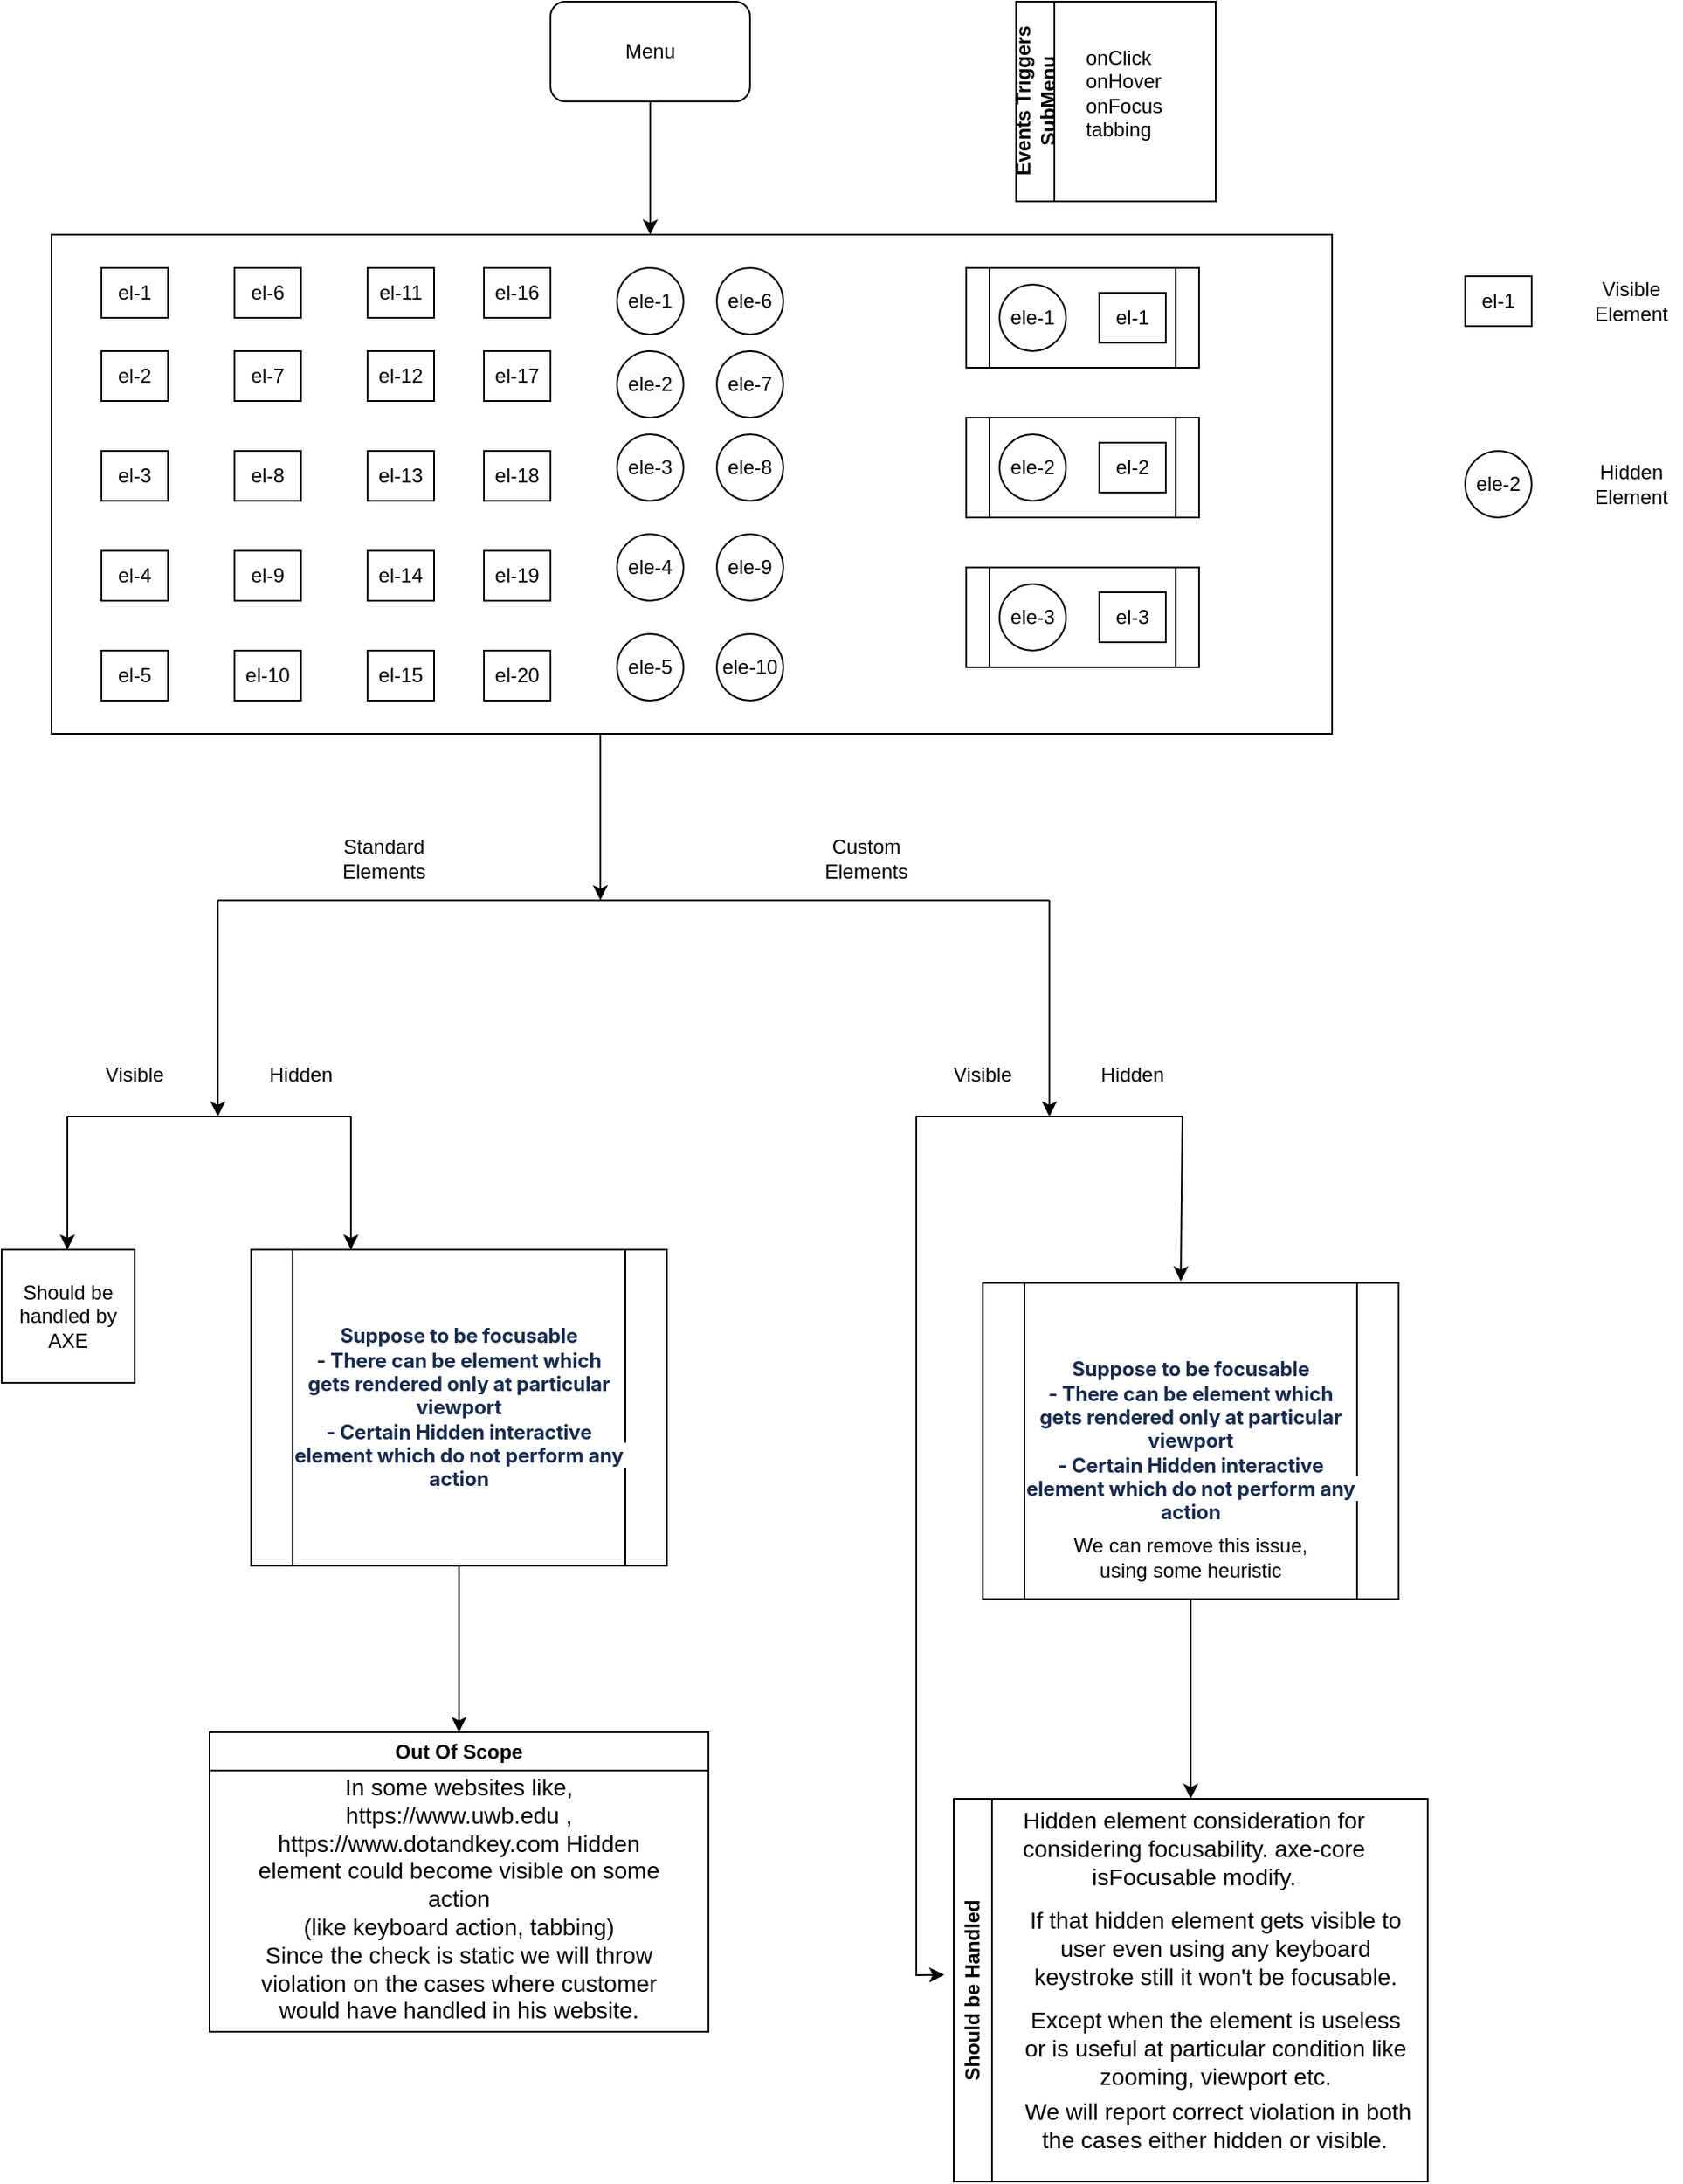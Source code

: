 <mxfile version="24.7.12">
  <diagram name="Page-1" id="l-ETJbcsDgH-JZ50vm04">
    <mxGraphModel dx="2021" dy="640" grid="1" gridSize="10" guides="1" tooltips="1" connect="1" arrows="1" fold="1" page="1" pageScale="1" pageWidth="827" pageHeight="1169" math="0" shadow="0">
      <root>
        <mxCell id="0" />
        <mxCell id="1" parent="0" />
        <mxCell id="Xx8nzj9-rgHDrto7Z6nj-1" value="Menu" style="rounded=1;whiteSpace=wrap;html=1;" parent="1" vertex="1">
          <mxGeometry x="320" y="20" width="120" height="60" as="geometry" />
        </mxCell>
        <mxCell id="Xx8nzj9-rgHDrto7Z6nj-3" value="Events Triggers SubMenu" style="swimlane;horizontal=0;whiteSpace=wrap;html=1;" parent="1" vertex="1">
          <mxGeometry x="600" y="20" width="120" height="120" as="geometry" />
        </mxCell>
        <mxCell id="Xx8nzj9-rgHDrto7Z6nj-6" value="onClick&lt;div&gt;onHover&lt;/div&gt;&lt;div&gt;onFocus&lt;/div&gt;&lt;div&gt;tabbing&lt;/div&gt;" style="text;html=1;whiteSpace=wrap;overflow=hidden;rounded=0;" parent="Xx8nzj9-rgHDrto7Z6nj-3" vertex="1">
          <mxGeometry x="40" y="20" width="150" height="100" as="geometry" />
        </mxCell>
        <mxCell id="Xx8nzj9-rgHDrto7Z6nj-7" value="" style="endArrow=classic;html=1;rounded=0;exitX=0.5;exitY=1;exitDx=0;exitDy=0;" parent="1" source="Xx8nzj9-rgHDrto7Z6nj-1" edge="1">
          <mxGeometry width="50" height="50" relative="1" as="geometry">
            <mxPoint x="390" y="360" as="sourcePoint" />
            <mxPoint x="380" y="160" as="targetPoint" />
          </mxGeometry>
        </mxCell>
        <mxCell id="Xx8nzj9-rgHDrto7Z6nj-8" value="" style="rounded=0;whiteSpace=wrap;html=1;" parent="1" vertex="1">
          <mxGeometry x="20" y="160" width="770" height="300" as="geometry" />
        </mxCell>
        <mxCell id="Xx8nzj9-rgHDrto7Z6nj-9" value="el-1" style="rounded=0;whiteSpace=wrap;html=1;" parent="1" vertex="1">
          <mxGeometry x="50" y="180" width="40" height="30" as="geometry" />
        </mxCell>
        <mxCell id="Xx8nzj9-rgHDrto7Z6nj-10" value="el-2" style="rounded=0;whiteSpace=wrap;html=1;" parent="1" vertex="1">
          <mxGeometry x="50" y="230" width="40" height="30" as="geometry" />
        </mxCell>
        <mxCell id="Xx8nzj9-rgHDrto7Z6nj-11" value="el-3" style="rounded=0;whiteSpace=wrap;html=1;" parent="1" vertex="1">
          <mxGeometry x="50" y="290" width="40" height="30" as="geometry" />
        </mxCell>
        <mxCell id="Xx8nzj9-rgHDrto7Z6nj-12" value="el-4" style="rounded=0;whiteSpace=wrap;html=1;" parent="1" vertex="1">
          <mxGeometry x="50" y="350" width="40" height="30" as="geometry" />
        </mxCell>
        <mxCell id="Xx8nzj9-rgHDrto7Z6nj-13" value="el-5" style="rounded=0;whiteSpace=wrap;html=1;" parent="1" vertex="1">
          <mxGeometry x="50" y="410" width="40" height="30" as="geometry" />
        </mxCell>
        <mxCell id="Xx8nzj9-rgHDrto7Z6nj-14" value="el-6" style="rounded=0;whiteSpace=wrap;html=1;" parent="1" vertex="1">
          <mxGeometry x="130" y="180" width="40" height="30" as="geometry" />
        </mxCell>
        <mxCell id="Xx8nzj9-rgHDrto7Z6nj-15" value="el-7" style="rounded=0;whiteSpace=wrap;html=1;" parent="1" vertex="1">
          <mxGeometry x="130" y="230" width="40" height="30" as="geometry" />
        </mxCell>
        <mxCell id="Xx8nzj9-rgHDrto7Z6nj-16" value="el-8" style="rounded=0;whiteSpace=wrap;html=1;" parent="1" vertex="1">
          <mxGeometry x="130" y="290" width="40" height="30" as="geometry" />
        </mxCell>
        <mxCell id="Xx8nzj9-rgHDrto7Z6nj-17" value="el-9" style="rounded=0;whiteSpace=wrap;html=1;" parent="1" vertex="1">
          <mxGeometry x="130" y="350" width="40" height="30" as="geometry" />
        </mxCell>
        <mxCell id="Xx8nzj9-rgHDrto7Z6nj-18" value="el-10" style="rounded=0;whiteSpace=wrap;html=1;" parent="1" vertex="1">
          <mxGeometry x="130" y="410" width="40" height="30" as="geometry" />
        </mxCell>
        <mxCell id="Xx8nzj9-rgHDrto7Z6nj-19" value="el-11" style="rounded=0;whiteSpace=wrap;html=1;" parent="1" vertex="1">
          <mxGeometry x="210" y="180" width="40" height="30" as="geometry" />
        </mxCell>
        <mxCell id="Xx8nzj9-rgHDrto7Z6nj-20" value="el-12" style="rounded=0;whiteSpace=wrap;html=1;" parent="1" vertex="1">
          <mxGeometry x="210" y="230" width="40" height="30" as="geometry" />
        </mxCell>
        <mxCell id="Xx8nzj9-rgHDrto7Z6nj-21" value="el-13" style="rounded=0;whiteSpace=wrap;html=1;" parent="1" vertex="1">
          <mxGeometry x="210" y="290" width="40" height="30" as="geometry" />
        </mxCell>
        <mxCell id="Xx8nzj9-rgHDrto7Z6nj-22" value="el-14" style="rounded=0;whiteSpace=wrap;html=1;" parent="1" vertex="1">
          <mxGeometry x="210" y="350" width="40" height="30" as="geometry" />
        </mxCell>
        <mxCell id="Xx8nzj9-rgHDrto7Z6nj-23" value="el-15" style="rounded=0;whiteSpace=wrap;html=1;" parent="1" vertex="1">
          <mxGeometry x="210" y="410" width="40" height="30" as="geometry" />
        </mxCell>
        <mxCell id="Xx8nzj9-rgHDrto7Z6nj-24" value="el-16" style="rounded=0;whiteSpace=wrap;html=1;" parent="1" vertex="1">
          <mxGeometry x="280" y="180" width="40" height="30" as="geometry" />
        </mxCell>
        <mxCell id="Xx8nzj9-rgHDrto7Z6nj-25" value="el-17" style="rounded=0;whiteSpace=wrap;html=1;" parent="1" vertex="1">
          <mxGeometry x="280" y="230" width="40" height="30" as="geometry" />
        </mxCell>
        <mxCell id="Xx8nzj9-rgHDrto7Z6nj-26" value="el-18" style="rounded=0;whiteSpace=wrap;html=1;" parent="1" vertex="1">
          <mxGeometry x="280" y="290" width="40" height="30" as="geometry" />
        </mxCell>
        <mxCell id="Xx8nzj9-rgHDrto7Z6nj-27" value="el-19" style="rounded=0;whiteSpace=wrap;html=1;" parent="1" vertex="1">
          <mxGeometry x="280" y="350" width="40" height="30" as="geometry" />
        </mxCell>
        <mxCell id="Xx8nzj9-rgHDrto7Z6nj-28" value="el-20" style="rounded=0;whiteSpace=wrap;html=1;" parent="1" vertex="1">
          <mxGeometry x="280" y="410" width="40" height="30" as="geometry" />
        </mxCell>
        <mxCell id="Xx8nzj9-rgHDrto7Z6nj-29" value="ele-1" style="ellipse;whiteSpace=wrap;html=1;aspect=fixed;" parent="1" vertex="1">
          <mxGeometry x="360" y="180" width="40" height="40" as="geometry" />
        </mxCell>
        <mxCell id="Xx8nzj9-rgHDrto7Z6nj-30" value="&lt;span style=&quot;color: rgb(0, 0, 0); font-family: Helvetica; font-size: 12px; font-style: normal; font-variant-ligatures: normal; font-variant-caps: normal; font-weight: 400; letter-spacing: normal; orphans: 2; text-align: center; text-indent: 0px; text-transform: none; widows: 2; word-spacing: 0px; -webkit-text-stroke-width: 0px; white-space: normal; background-color: rgb(251, 251, 251); text-decoration-thickness: initial; text-decoration-style: initial; text-decoration-color: initial; display: inline !important; float: none;&quot;&gt;ele-2&lt;/span&gt;" style="ellipse;whiteSpace=wrap;html=1;aspect=fixed;" parent="1" vertex="1">
          <mxGeometry x="360" y="230" width="40" height="40" as="geometry" />
        </mxCell>
        <mxCell id="Xx8nzj9-rgHDrto7Z6nj-31" value="ele-3" style="ellipse;whiteSpace=wrap;html=1;aspect=fixed;" parent="1" vertex="1">
          <mxGeometry x="360" y="280" width="40" height="40" as="geometry" />
        </mxCell>
        <mxCell id="Xx8nzj9-rgHDrto7Z6nj-32" value="ele-4" style="ellipse;whiteSpace=wrap;html=1;aspect=fixed;" parent="1" vertex="1">
          <mxGeometry x="360" y="340" width="40" height="40" as="geometry" />
        </mxCell>
        <mxCell id="Xx8nzj9-rgHDrto7Z6nj-33" value="ele-5" style="ellipse;whiteSpace=wrap;html=1;aspect=fixed;" parent="1" vertex="1">
          <mxGeometry x="360" y="400" width="40" height="40" as="geometry" />
        </mxCell>
        <mxCell id="Xx8nzj9-rgHDrto7Z6nj-35" value="ele-6" style="ellipse;whiteSpace=wrap;html=1;aspect=fixed;" parent="1" vertex="1">
          <mxGeometry x="420" y="180" width="40" height="40" as="geometry" />
        </mxCell>
        <mxCell id="Xx8nzj9-rgHDrto7Z6nj-36" value="ele-7" style="ellipse;whiteSpace=wrap;html=1;aspect=fixed;" parent="1" vertex="1">
          <mxGeometry x="420" y="230" width="40" height="40" as="geometry" />
        </mxCell>
        <mxCell id="Xx8nzj9-rgHDrto7Z6nj-37" value="ele-8" style="ellipse;whiteSpace=wrap;html=1;aspect=fixed;" parent="1" vertex="1">
          <mxGeometry x="420" y="280" width="40" height="40" as="geometry" />
        </mxCell>
        <mxCell id="Xx8nzj9-rgHDrto7Z6nj-38" value="ele-9" style="ellipse;whiteSpace=wrap;html=1;aspect=fixed;" parent="1" vertex="1">
          <mxGeometry x="420" y="340" width="40" height="40" as="geometry" />
        </mxCell>
        <mxCell id="Xx8nzj9-rgHDrto7Z6nj-39" value="ele-10" style="ellipse;whiteSpace=wrap;html=1;aspect=fixed;" parent="1" vertex="1">
          <mxGeometry x="420" y="400" width="40" height="40" as="geometry" />
        </mxCell>
        <mxCell id="Xx8nzj9-rgHDrto7Z6nj-40" value="" style="shape=process;whiteSpace=wrap;html=1;backgroundOutline=1;" parent="1" vertex="1">
          <mxGeometry x="570" y="180" width="140" height="60" as="geometry" />
        </mxCell>
        <mxCell id="Xx8nzj9-rgHDrto7Z6nj-41" value="" style="shape=process;whiteSpace=wrap;html=1;backgroundOutline=1;" parent="1" vertex="1">
          <mxGeometry x="570" y="270" width="140" height="60" as="geometry" />
        </mxCell>
        <mxCell id="Xx8nzj9-rgHDrto7Z6nj-42" value="" style="shape=process;whiteSpace=wrap;html=1;backgroundOutline=1;" parent="1" vertex="1">
          <mxGeometry x="570" y="360" width="140" height="60" as="geometry" />
        </mxCell>
        <mxCell id="Xx8nzj9-rgHDrto7Z6nj-43" value="ele-1" style="ellipse;whiteSpace=wrap;html=1;aspect=fixed;" parent="1" vertex="1">
          <mxGeometry x="590" y="190" width="40" height="40" as="geometry" />
        </mxCell>
        <mxCell id="Xx8nzj9-rgHDrto7Z6nj-44" value="ele-2" style="ellipse;whiteSpace=wrap;html=1;aspect=fixed;" parent="1" vertex="1">
          <mxGeometry x="590" y="280" width="40" height="40" as="geometry" />
        </mxCell>
        <mxCell id="Xx8nzj9-rgHDrto7Z6nj-45" value="ele-3" style="ellipse;whiteSpace=wrap;html=1;aspect=fixed;" parent="1" vertex="1">
          <mxGeometry x="590" y="370" width="40" height="40" as="geometry" />
        </mxCell>
        <mxCell id="Xx8nzj9-rgHDrto7Z6nj-46" value="el-1" style="rounded=0;whiteSpace=wrap;html=1;" parent="1" vertex="1">
          <mxGeometry x="650" y="195" width="40" height="30" as="geometry" />
        </mxCell>
        <mxCell id="Xx8nzj9-rgHDrto7Z6nj-47" value="el-2" style="rounded=0;whiteSpace=wrap;html=1;" parent="1" vertex="1">
          <mxGeometry x="650" y="285" width="40" height="30" as="geometry" />
        </mxCell>
        <mxCell id="Xx8nzj9-rgHDrto7Z6nj-48" value="el-3" style="rounded=0;whiteSpace=wrap;html=1;" parent="1" vertex="1">
          <mxGeometry x="650" y="375" width="40" height="30" as="geometry" />
        </mxCell>
        <mxCell id="Xx8nzj9-rgHDrto7Z6nj-49" value="el-1" style="rounded=0;whiteSpace=wrap;html=1;" parent="1" vertex="1">
          <mxGeometry x="870" y="185" width="40" height="30" as="geometry" />
        </mxCell>
        <mxCell id="Xx8nzj9-rgHDrto7Z6nj-50" value="&lt;span style=&quot;color: rgb(0, 0, 0); font-family: Helvetica; font-size: 12px; font-style: normal; font-variant-ligatures: normal; font-variant-caps: normal; font-weight: 400; letter-spacing: normal; orphans: 2; text-align: center; text-indent: 0px; text-transform: none; widows: 2; word-spacing: 0px; -webkit-text-stroke-width: 0px; white-space: normal; background-color: rgb(251, 251, 251); text-decoration-thickness: initial; text-decoration-style: initial; text-decoration-color: initial; display: inline !important; float: none;&quot;&gt;ele-2&lt;/span&gt;" style="ellipse;whiteSpace=wrap;html=1;aspect=fixed;" parent="1" vertex="1">
          <mxGeometry x="870" y="290" width="40" height="40" as="geometry" />
        </mxCell>
        <mxCell id="Xx8nzj9-rgHDrto7Z6nj-51" value="Visible Element" style="text;html=1;align=center;verticalAlign=middle;whiteSpace=wrap;rounded=0;" parent="1" vertex="1">
          <mxGeometry x="940" y="185" width="60" height="30" as="geometry" />
        </mxCell>
        <mxCell id="Xx8nzj9-rgHDrto7Z6nj-52" value="Hidden Element" style="text;html=1;align=center;verticalAlign=middle;whiteSpace=wrap;rounded=0;" parent="1" vertex="1">
          <mxGeometry x="940" y="295" width="60" height="30" as="geometry" />
        </mxCell>
        <mxCell id="Xx8nzj9-rgHDrto7Z6nj-53" value="" style="endArrow=classic;html=1;rounded=0;" parent="1" edge="1">
          <mxGeometry width="50" height="50" relative="1" as="geometry">
            <mxPoint x="350" y="460" as="sourcePoint" />
            <mxPoint x="350" y="560" as="targetPoint" />
          </mxGeometry>
        </mxCell>
        <mxCell id="Xx8nzj9-rgHDrto7Z6nj-54" value="" style="endArrow=none;html=1;rounded=0;" parent="1" edge="1">
          <mxGeometry width="50" height="50" relative="1" as="geometry">
            <mxPoint x="120" y="560" as="sourcePoint" />
            <mxPoint x="620" y="560" as="targetPoint" />
          </mxGeometry>
        </mxCell>
        <mxCell id="Xx8nzj9-rgHDrto7Z6nj-55" value="" style="endArrow=classic;html=1;rounded=0;" parent="1" edge="1">
          <mxGeometry width="50" height="50" relative="1" as="geometry">
            <mxPoint x="120" y="560" as="sourcePoint" />
            <mxPoint x="120" y="690" as="targetPoint" />
          </mxGeometry>
        </mxCell>
        <mxCell id="Xx8nzj9-rgHDrto7Z6nj-56" value="" style="endArrow=classic;html=1;rounded=0;" parent="1" edge="1">
          <mxGeometry width="50" height="50" relative="1" as="geometry">
            <mxPoint x="620" y="560" as="sourcePoint" />
            <mxPoint x="620" y="690" as="targetPoint" />
          </mxGeometry>
        </mxCell>
        <mxCell id="Xx8nzj9-rgHDrto7Z6nj-58" value="" style="endArrow=none;html=1;rounded=0;" parent="1" edge="1">
          <mxGeometry width="50" height="50" relative="1" as="geometry">
            <mxPoint x="30" y="690" as="sourcePoint" />
            <mxPoint x="200" y="690" as="targetPoint" />
          </mxGeometry>
        </mxCell>
        <mxCell id="Xx8nzj9-rgHDrto7Z6nj-59" value="" style="endArrow=none;html=1;rounded=0;" parent="1" edge="1">
          <mxGeometry width="50" height="50" relative="1" as="geometry">
            <mxPoint x="540" y="690" as="sourcePoint" />
            <mxPoint x="700" y="690" as="targetPoint" />
            <Array as="points">
              <mxPoint x="620" y="690" />
            </Array>
          </mxGeometry>
        </mxCell>
        <mxCell id="Xx8nzj9-rgHDrto7Z6nj-60" value="" style="endArrow=classic;html=1;rounded=0;" parent="1" edge="1">
          <mxGeometry width="50" height="50" relative="1" as="geometry">
            <mxPoint x="29.5" y="690" as="sourcePoint" />
            <mxPoint x="29.5" y="770" as="targetPoint" />
          </mxGeometry>
        </mxCell>
        <mxCell id="Xx8nzj9-rgHDrto7Z6nj-62" value="" style="endArrow=classic;html=1;rounded=0;" parent="1" edge="1">
          <mxGeometry width="50" height="50" relative="1" as="geometry">
            <mxPoint x="200" y="690" as="sourcePoint" />
            <mxPoint x="200" y="770" as="targetPoint" />
          </mxGeometry>
        </mxCell>
        <mxCell id="Xx8nzj9-rgHDrto7Z6nj-63" value="" style="endArrow=classic;html=1;rounded=0;entryX=-0.02;entryY=0.46;entryDx=0;entryDy=0;entryPerimeter=0;" parent="1" target="Xx8nzj9-rgHDrto7Z6nj-78" edge="1">
          <mxGeometry width="50" height="50" relative="1" as="geometry">
            <mxPoint x="540" y="690" as="sourcePoint" />
            <mxPoint x="540" y="950" as="targetPoint" />
            <Array as="points">
              <mxPoint x="540" y="1206" />
            </Array>
          </mxGeometry>
        </mxCell>
        <mxCell id="Xx8nzj9-rgHDrto7Z6nj-64" value="" style="endArrow=classic;html=1;rounded=0;entryX=0.476;entryY=-0.005;entryDx=0;entryDy=0;entryPerimeter=0;" parent="1" target="Xx8nzj9-rgHDrto7Z6nj-86" edge="1">
          <mxGeometry width="50" height="50" relative="1" as="geometry">
            <mxPoint x="700" y="690" as="sourcePoint" />
            <mxPoint x="700" y="770" as="targetPoint" />
          </mxGeometry>
        </mxCell>
        <mxCell id="Xx8nzj9-rgHDrto7Z6nj-65" value="Should be handled by AXE" style="whiteSpace=wrap;html=1;aspect=fixed;" parent="1" vertex="1">
          <mxGeometry x="-10" y="770" width="80" height="80" as="geometry" />
        </mxCell>
        <mxCell id="Xx8nzj9-rgHDrto7Z6nj-66" value="Out Of Scope" style="swimlane;whiteSpace=wrap;html=1;" parent="1" vertex="1">
          <mxGeometry x="115" y="1060" width="300" height="180" as="geometry" />
        </mxCell>
        <mxCell id="Xx8nzj9-rgHDrto7Z6nj-90" value="&lt;span style=&quot;font-family: Arial, Helvetica, sans-serif; font-size: 14px; text-align: start; background-color: rgb(255, 255, 255);&quot;&gt;In some websites like, https://www.uwb.edu , https://www.dotandkey.com Hidden element could become visible on some action&lt;/span&gt;&lt;br style=&quot;box-sizing: border-box; outline: 0px; transition: all 0.3s ease 0s; font-family: Arial, Helvetica, sans-serif; text-align: start; background-color: rgb(255, 255, 255); font-size: 16px !important;&quot;&gt;&lt;span style=&quot;font-family: Arial, Helvetica, sans-serif; font-size: 14px; text-align: start; background-color: rgb(255, 255, 255);&quot;&gt;(like keyboard action, tabbing)&lt;/span&gt;&lt;br style=&quot;box-sizing: border-box; outline: 0px; transition: all 0.3s ease 0s; font-family: Arial, Helvetica, sans-serif; text-align: start; background-color: rgb(255, 255, 255); font-size: 16px !important;&quot;&gt;&lt;span style=&quot;font-family: Arial, Helvetica, sans-serif; font-size: 14px; text-align: start; background-color: rgb(255, 255, 255);&quot;&gt;Since the check is static we will throw violation on the cases where customer would have handled in his website.&lt;/span&gt;" style="text;html=1;align=center;verticalAlign=middle;whiteSpace=wrap;rounded=0;" parent="Xx8nzj9-rgHDrto7Z6nj-66" vertex="1">
          <mxGeometry x="15" y="30" width="270" height="140" as="geometry" />
        </mxCell>
        <mxCell id="Xx8nzj9-rgHDrto7Z6nj-67" value="&lt;font style=&quot;font-size: 12px;&quot;&gt;&lt;b&gt;&lt;span style=&quot;color: rgb(23, 43, 77); font-family: -apple-system, &amp;quot;system-ui&amp;quot;, &amp;quot;Segoe UI&amp;quot;, Roboto, Oxygen, Ubuntu, &amp;quot;Fira Sans&amp;quot;, &amp;quot;Droid Sans&amp;quot;, &amp;quot;Helvetica Neue&amp;quot;, sans-serif; letter-spacing: -0.08px; text-align: start; white-space-collapse: preserve; background-color: rgb(255, 255, 255);&quot; data-renderer-mark=&quot;true&quot;&gt;Suppose&lt;/span&gt;&lt;span style=&quot;color: rgb(23, 43, 77); font-family: -apple-system, &amp;quot;system-ui&amp;quot;, &amp;quot;Segoe UI&amp;quot;, Roboto, Oxygen, Ubuntu, &amp;quot;Fira Sans&amp;quot;, &amp;quot;Droid Sans&amp;quot;, &amp;quot;Helvetica Neue&amp;quot;, sans-serif; letter-spacing: -0.08px; text-align: start; white-space-collapse: preserve; background-color: rgb(255, 255, 255);&quot;&gt; to be focusable&lt;/span&gt;&lt;/b&gt;&lt;/font&gt;&lt;div&gt;&lt;font style=&quot;font-size: 12px;&quot;&gt;&lt;b&gt;&lt;span style=&quot;color: rgb(23, 43, 77); font-family: -apple-system, &amp;quot;system-ui&amp;quot;, &amp;quot;Segoe UI&amp;quot;, Roboto, Oxygen, Ubuntu, &amp;quot;Fira Sans&amp;quot;, &amp;quot;Droid Sans&amp;quot;, &amp;quot;Helvetica Neue&amp;quot;, sans-serif; letter-spacing: -0.08px; text-align: start; white-space-collapse: preserve; background-color: rgb(255, 255, 255);&quot;&gt;- There can be element which gets rendered only at particular viewport&lt;/span&gt;&lt;/b&gt;&lt;/font&gt;&lt;/div&gt;&lt;div&gt;&lt;font style=&quot;font-size: 12px;&quot;&gt;&lt;b&gt;&lt;span style=&quot;color: rgb(23, 43, 77); font-family: -apple-system, &amp;quot;system-ui&amp;quot;, &amp;quot;Segoe UI&amp;quot;, Roboto, Oxygen, Ubuntu, &amp;quot;Fira Sans&amp;quot;, &amp;quot;Droid Sans&amp;quot;, &amp;quot;Helvetica Neue&amp;quot;, sans-serif; letter-spacing: -0.08px; text-align: start; white-space-collapse: preserve; background-color: rgb(255, 255, 255);&quot;&gt;- Certain Hidden interactive element which do not perform any action&lt;/span&gt;&lt;/b&gt;&lt;/font&gt;&lt;/div&gt;" style="shape=process;whiteSpace=wrap;html=1;backgroundOutline=1;" parent="1" vertex="1">
          <mxGeometry x="140" y="770" width="250" height="190" as="geometry" />
        </mxCell>
        <mxCell id="Xx8nzj9-rgHDrto7Z6nj-68" value="" style="endArrow=classic;html=1;rounded=0;exitX=0.5;exitY=1;exitDx=0;exitDy=0;entryX=0.5;entryY=0;entryDx=0;entryDy=0;" parent="1" source="Xx8nzj9-rgHDrto7Z6nj-67" target="Xx8nzj9-rgHDrto7Z6nj-66" edge="1">
          <mxGeometry width="50" height="50" relative="1" as="geometry">
            <mxPoint x="390" y="770" as="sourcePoint" />
            <mxPoint x="440" y="720" as="targetPoint" />
          </mxGeometry>
        </mxCell>
        <mxCell id="Xx8nzj9-rgHDrto7Z6nj-77" value="" style="endArrow=classic;html=1;rounded=0;exitX=0.5;exitY=1;exitDx=0;exitDy=0;entryX=0.5;entryY=0;entryDx=0;entryDy=0;" parent="1" source="Xx8nzj9-rgHDrto7Z6nj-86" target="Xx8nzj9-rgHDrto7Z6nj-78" edge="1">
          <mxGeometry width="50" height="50" relative="1" as="geometry">
            <mxPoint x="690" y="830" as="sourcePoint" />
            <mxPoint x="629" y="940" as="targetPoint" />
          </mxGeometry>
        </mxCell>
        <mxCell id="Xx8nzj9-rgHDrto7Z6nj-78" value="Should be Handled" style="swimlane;horizontal=0;whiteSpace=wrap;html=1;" parent="1" vertex="1">
          <mxGeometry x="562.5" y="1100" width="285" height="230" as="geometry" />
        </mxCell>
        <mxCell id="Xx8nzj9-rgHDrto7Z6nj-96" value="&lt;span style=&quot;font-family: Arial, Helvetica, sans-serif; font-size: 14px; text-align: start; background-color: rgb(255, 255, 255);&quot;&gt;Hidden element consideration for considering focusability. axe-core isFocusable modify.&lt;/span&gt;" style="text;html=1;align=center;verticalAlign=middle;whiteSpace=wrap;rounded=0;" parent="Xx8nzj9-rgHDrto7Z6nj-78" vertex="1">
          <mxGeometry x="24.5" width="240" height="60" as="geometry" />
        </mxCell>
        <mxCell id="Xx8nzj9-rgHDrto7Z6nj-97" value="&lt;span style=&quot;font-family: Arial, Helvetica, sans-serif; font-size: 14px; text-align: start; background-color: rgb(255, 255, 255);&quot;&gt;If that hidden element gets visible to user even using any keyboard keystroke still it won&#39;t be focusable.&lt;/span&gt;" style="text;html=1;align=center;verticalAlign=middle;whiteSpace=wrap;rounded=0;" parent="Xx8nzj9-rgHDrto7Z6nj-78" vertex="1">
          <mxGeometry x="37.5" y="60" width="240" height="60" as="geometry" />
        </mxCell>
        <mxCell id="Xx8nzj9-rgHDrto7Z6nj-98" value="&lt;span style=&quot;font-family: Arial, Helvetica, sans-serif; font-size: 14px; text-align: start; background-color: rgb(255, 255, 255);&quot;&gt;Except when the element is useless or is useful at particular condition like zooming, viewport etc.&lt;/span&gt;" style="text;html=1;align=center;verticalAlign=middle;whiteSpace=wrap;rounded=0;" parent="Xx8nzj9-rgHDrto7Z6nj-78" vertex="1">
          <mxGeometry x="37.5" y="120" width="240" height="60" as="geometry" />
        </mxCell>
        <mxCell id="Xx8nzj9-rgHDrto7Z6nj-99" value="&lt;font style=&quot;font-size: 14px;&quot;&gt;We will report correct violation in both the cases either hidden or visible.&amp;nbsp;&lt;/font&gt;" style="text;html=1;align=center;verticalAlign=middle;whiteSpace=wrap;rounded=0;" parent="Xx8nzj9-rgHDrto7Z6nj-78" vertex="1">
          <mxGeometry x="37.5" y="180" width="242.5" height="31" as="geometry" />
        </mxCell>
        <mxCell id="Xx8nzj9-rgHDrto7Z6nj-79" value="Standard Elements" style="text;html=1;align=center;verticalAlign=middle;whiteSpace=wrap;rounded=0;" parent="1" vertex="1">
          <mxGeometry x="190" y="520" width="60" height="30" as="geometry" />
        </mxCell>
        <mxCell id="Xx8nzj9-rgHDrto7Z6nj-80" value="Custom Elements" style="text;html=1;align=center;verticalAlign=middle;whiteSpace=wrap;rounded=0;" parent="1" vertex="1">
          <mxGeometry x="480" y="520" width="60" height="30" as="geometry" />
        </mxCell>
        <mxCell id="Xx8nzj9-rgHDrto7Z6nj-81" value="Visible" style="text;html=1;align=center;verticalAlign=middle;whiteSpace=wrap;rounded=0;" parent="1" vertex="1">
          <mxGeometry x="40" y="650" width="60" height="30" as="geometry" />
        </mxCell>
        <mxCell id="Xx8nzj9-rgHDrto7Z6nj-82" value="Visible" style="text;html=1;align=center;verticalAlign=middle;whiteSpace=wrap;rounded=0;" parent="1" vertex="1">
          <mxGeometry x="550" y="650" width="60" height="30" as="geometry" />
        </mxCell>
        <mxCell id="Xx8nzj9-rgHDrto7Z6nj-83" value="Hidden" style="text;html=1;align=center;verticalAlign=middle;whiteSpace=wrap;rounded=0;" parent="1" vertex="1">
          <mxGeometry x="640" y="650" width="60" height="30" as="geometry" />
        </mxCell>
        <mxCell id="Xx8nzj9-rgHDrto7Z6nj-84" value="Hidden" style="text;html=1;align=center;verticalAlign=middle;whiteSpace=wrap;rounded=0;" parent="1" vertex="1">
          <mxGeometry x="140" y="650" width="60" height="30" as="geometry" />
        </mxCell>
        <mxCell id="Xx8nzj9-rgHDrto7Z6nj-86" value="&lt;font style=&quot;font-size: 12px;&quot;&gt;&lt;b&gt;&lt;span style=&quot;color: rgb(23, 43, 77); font-family: -apple-system, &amp;quot;system-ui&amp;quot;, &amp;quot;Segoe UI&amp;quot;, Roboto, Oxygen, Ubuntu, &amp;quot;Fira Sans&amp;quot;, &amp;quot;Droid Sans&amp;quot;, &amp;quot;Helvetica Neue&amp;quot;, sans-serif; letter-spacing: -0.08px; text-align: start; white-space-collapse: preserve; background-color: rgb(255, 255, 255);&quot; data-renderer-mark=&quot;true&quot;&gt;Suppose&lt;/span&gt;&lt;span style=&quot;color: rgb(23, 43, 77); font-family: -apple-system, &amp;quot;system-ui&amp;quot;, &amp;quot;Segoe UI&amp;quot;, Roboto, Oxygen, Ubuntu, &amp;quot;Fira Sans&amp;quot;, &amp;quot;Droid Sans&amp;quot;, &amp;quot;Helvetica Neue&amp;quot;, sans-serif; letter-spacing: -0.08px; text-align: start; white-space-collapse: preserve; background-color: rgb(255, 255, 255);&quot;&gt; to be focusable&lt;/span&gt;&lt;/b&gt;&lt;/font&gt;&lt;div&gt;&lt;font style=&quot;font-size: 12px;&quot;&gt;&lt;b&gt;&lt;span style=&quot;color: rgb(23, 43, 77); font-family: -apple-system, &amp;quot;system-ui&amp;quot;, &amp;quot;Segoe UI&amp;quot;, Roboto, Oxygen, Ubuntu, &amp;quot;Fira Sans&amp;quot;, &amp;quot;Droid Sans&amp;quot;, &amp;quot;Helvetica Neue&amp;quot;, sans-serif; letter-spacing: -0.08px; text-align: start; white-space-collapse: preserve; background-color: rgb(255, 255, 255);&quot;&gt;- There can be element which gets rendered only at particular viewport&lt;/span&gt;&lt;/b&gt;&lt;/font&gt;&lt;/div&gt;&lt;div&gt;&lt;font style=&quot;font-size: 12px;&quot;&gt;&lt;b&gt;&lt;span style=&quot;color: rgb(23, 43, 77); font-family: -apple-system, &amp;quot;system-ui&amp;quot;, &amp;quot;Segoe UI&amp;quot;, Roboto, Oxygen, Ubuntu, &amp;quot;Fira Sans&amp;quot;, &amp;quot;Droid Sans&amp;quot;, &amp;quot;Helvetica Neue&amp;quot;, sans-serif; letter-spacing: -0.08px; text-align: start; white-space-collapse: preserve; background-color: rgb(255, 255, 255);&quot;&gt;- Certain Hidden interactive element which do not perform any action&lt;/span&gt;&lt;/b&gt;&lt;/font&gt;&lt;/div&gt;" style="shape=process;whiteSpace=wrap;html=1;backgroundOutline=1;" parent="1" vertex="1">
          <mxGeometry x="580" y="790" width="250" height="190" as="geometry" />
        </mxCell>
        <mxCell id="Xx8nzj9-rgHDrto7Z6nj-104" value="We can remove this issue, using some heuristic" style="text;html=1;align=center;verticalAlign=middle;whiteSpace=wrap;rounded=0;" parent="1" vertex="1">
          <mxGeometry x="620" y="940" width="170" height="30" as="geometry" />
        </mxCell>
      </root>
    </mxGraphModel>
  </diagram>
</mxfile>
